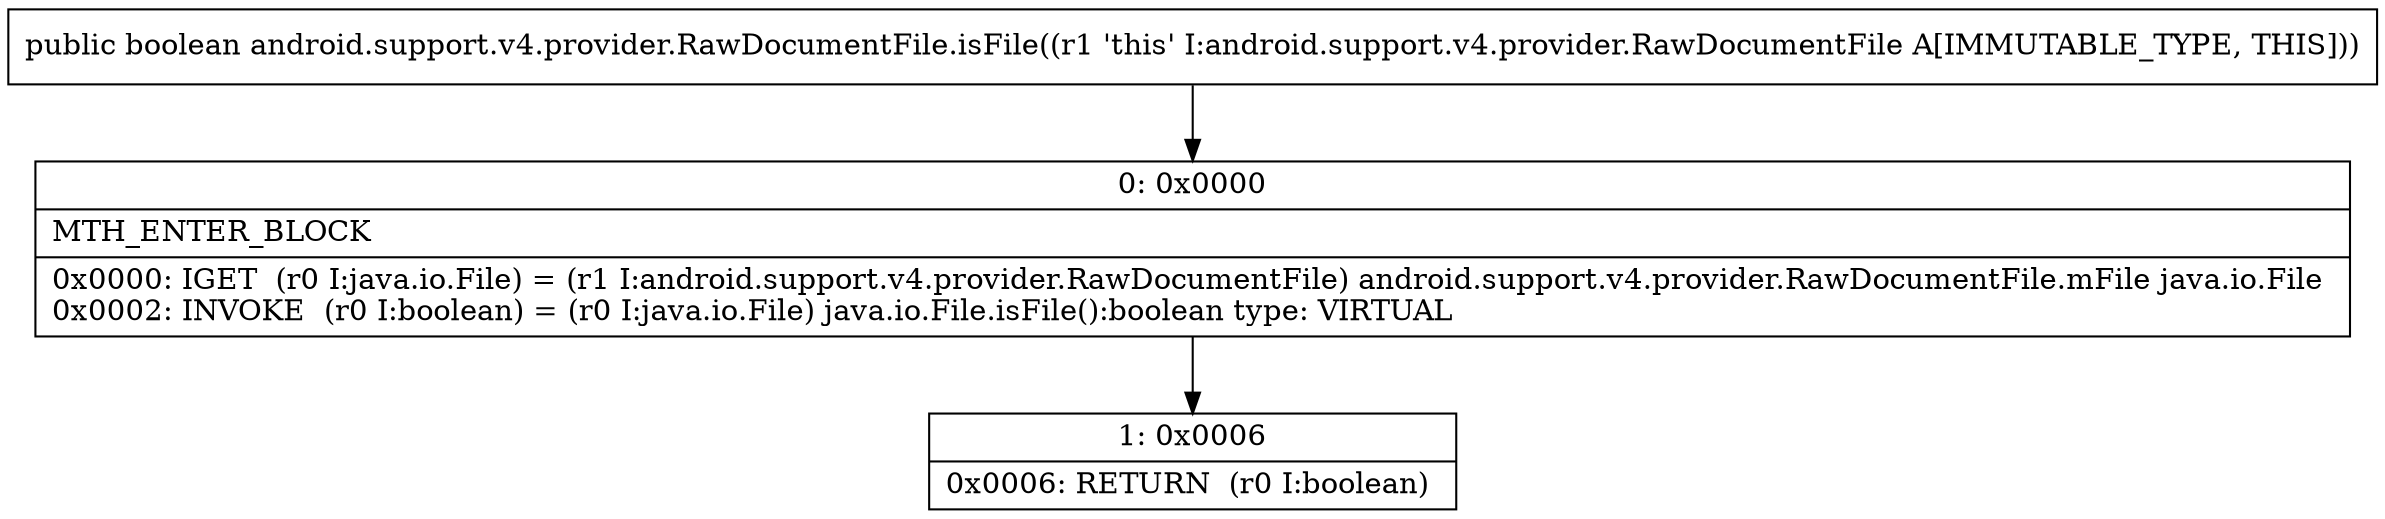digraph "CFG forandroid.support.v4.provider.RawDocumentFile.isFile()Z" {
Node_0 [shape=record,label="{0\:\ 0x0000|MTH_ENTER_BLOCK\l|0x0000: IGET  (r0 I:java.io.File) = (r1 I:android.support.v4.provider.RawDocumentFile) android.support.v4.provider.RawDocumentFile.mFile java.io.File \l0x0002: INVOKE  (r0 I:boolean) = (r0 I:java.io.File) java.io.File.isFile():boolean type: VIRTUAL \l}"];
Node_1 [shape=record,label="{1\:\ 0x0006|0x0006: RETURN  (r0 I:boolean) \l}"];
MethodNode[shape=record,label="{public boolean android.support.v4.provider.RawDocumentFile.isFile((r1 'this' I:android.support.v4.provider.RawDocumentFile A[IMMUTABLE_TYPE, THIS])) }"];
MethodNode -> Node_0;
Node_0 -> Node_1;
}

